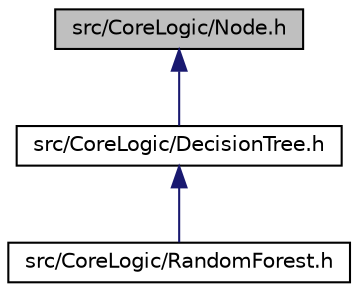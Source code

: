 digraph "src/CoreLogic/Node.h"
{
 // LATEX_PDF_SIZE
  edge [fontname="Helvetica",fontsize="10",labelfontname="Helvetica",labelfontsize="10"];
  node [fontname="Helvetica",fontsize="10",shape=record];
  Node1 [label="src/CoreLogic/Node.h",height=0.2,width=0.4,color="black", fillcolor="grey75", style="filled", fontcolor="black",tooltip="Header file for the Node class used in decision trees. Contains both declaration and implementation."];
  Node1 -> Node2 [dir="back",color="midnightblue",fontsize="10",style="solid",fontname="Helvetica"];
  Node2 [label="src/CoreLogic/DecisionTree.h",height=0.2,width=0.4,color="black", fillcolor="white", style="filled",URL="$DecisionTree_8h.html",tooltip="Header file for the DecisionTree class Contain both declaraction and implementation."];
  Node2 -> Node3 [dir="back",color="midnightblue",fontsize="10",style="solid",fontname="Helvetica"];
  Node3 [label="src/CoreLogic/RandomForest.h",height=0.2,width=0.4,color="black", fillcolor="white", style="filled",URL="$RandomForest_8h_source.html",tooltip=" "];
}
